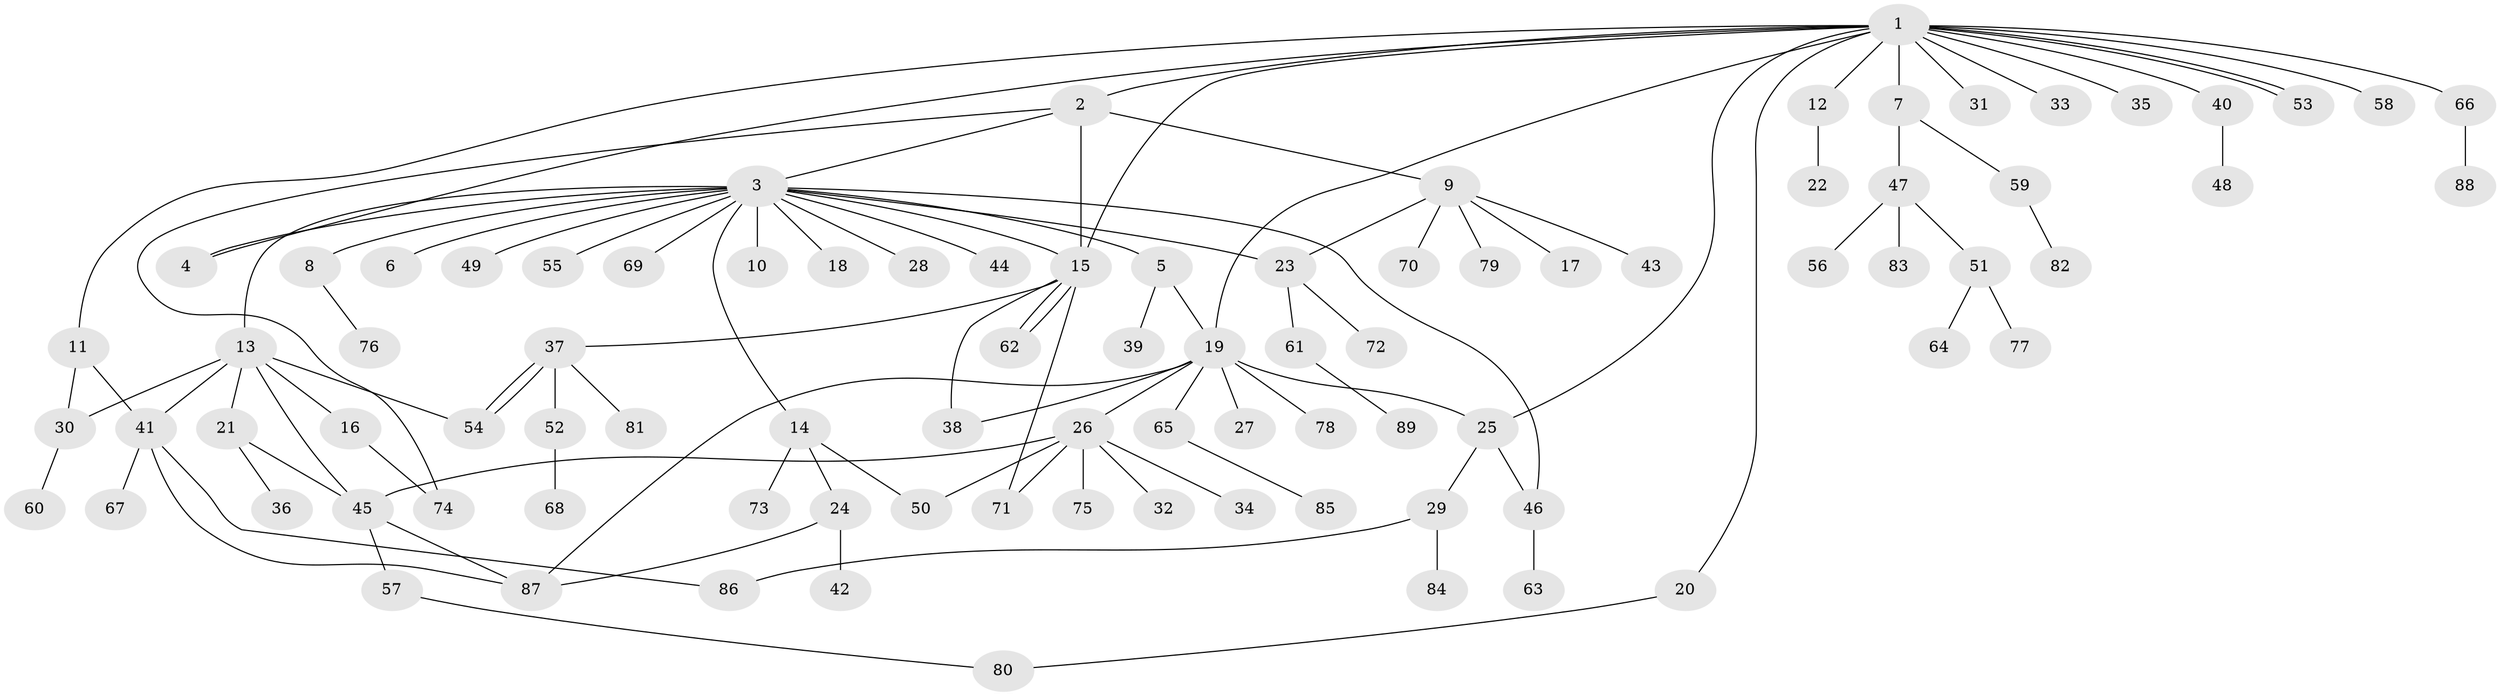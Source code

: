 // coarse degree distribution, {10: 0.037037037037037035, 5: 0.07407407407407407, 8: 0.037037037037037035, 2: 0.2962962962962963, 3: 0.1111111111111111, 1: 0.3333333333333333, 9: 0.037037037037037035, 6: 0.037037037037037035, 7: 0.037037037037037035}
// Generated by graph-tools (version 1.1) at 2025/50/03/04/25 22:50:29]
// undirected, 89 vertices, 112 edges
graph export_dot {
  node [color=gray90,style=filled];
  1;
  2;
  3;
  4;
  5;
  6;
  7;
  8;
  9;
  10;
  11;
  12;
  13;
  14;
  15;
  16;
  17;
  18;
  19;
  20;
  21;
  22;
  23;
  24;
  25;
  26;
  27;
  28;
  29;
  30;
  31;
  32;
  33;
  34;
  35;
  36;
  37;
  38;
  39;
  40;
  41;
  42;
  43;
  44;
  45;
  46;
  47;
  48;
  49;
  50;
  51;
  52;
  53;
  54;
  55;
  56;
  57;
  58;
  59;
  60;
  61;
  62;
  63;
  64;
  65;
  66;
  67;
  68;
  69;
  70;
  71;
  72;
  73;
  74;
  75;
  76;
  77;
  78;
  79;
  80;
  81;
  82;
  83;
  84;
  85;
  86;
  87;
  88;
  89;
  1 -- 2;
  1 -- 4;
  1 -- 7;
  1 -- 11;
  1 -- 12;
  1 -- 15;
  1 -- 19;
  1 -- 20;
  1 -- 25;
  1 -- 31;
  1 -- 33;
  1 -- 35;
  1 -- 40;
  1 -- 53;
  1 -- 53;
  1 -- 58;
  1 -- 66;
  2 -- 3;
  2 -- 9;
  2 -- 15;
  2 -- 74;
  3 -- 4;
  3 -- 5;
  3 -- 6;
  3 -- 8;
  3 -- 10;
  3 -- 13;
  3 -- 14;
  3 -- 15;
  3 -- 18;
  3 -- 23;
  3 -- 28;
  3 -- 44;
  3 -- 46;
  3 -- 49;
  3 -- 55;
  3 -- 69;
  5 -- 19;
  5 -- 39;
  7 -- 47;
  7 -- 59;
  8 -- 76;
  9 -- 17;
  9 -- 23;
  9 -- 43;
  9 -- 70;
  9 -- 79;
  11 -- 30;
  11 -- 41;
  12 -- 22;
  13 -- 16;
  13 -- 21;
  13 -- 30;
  13 -- 41;
  13 -- 45;
  13 -- 54;
  14 -- 24;
  14 -- 50;
  14 -- 73;
  15 -- 37;
  15 -- 38;
  15 -- 62;
  15 -- 62;
  15 -- 71;
  16 -- 74;
  19 -- 25;
  19 -- 26;
  19 -- 27;
  19 -- 38;
  19 -- 65;
  19 -- 78;
  19 -- 87;
  20 -- 80;
  21 -- 36;
  21 -- 45;
  23 -- 61;
  23 -- 72;
  24 -- 42;
  24 -- 87;
  25 -- 29;
  25 -- 46;
  26 -- 32;
  26 -- 34;
  26 -- 45;
  26 -- 50;
  26 -- 71;
  26 -- 75;
  29 -- 84;
  29 -- 86;
  30 -- 60;
  37 -- 52;
  37 -- 54;
  37 -- 54;
  37 -- 81;
  40 -- 48;
  41 -- 67;
  41 -- 86;
  41 -- 87;
  45 -- 57;
  45 -- 87;
  46 -- 63;
  47 -- 51;
  47 -- 56;
  47 -- 83;
  51 -- 64;
  51 -- 77;
  52 -- 68;
  57 -- 80;
  59 -- 82;
  61 -- 89;
  65 -- 85;
  66 -- 88;
}
